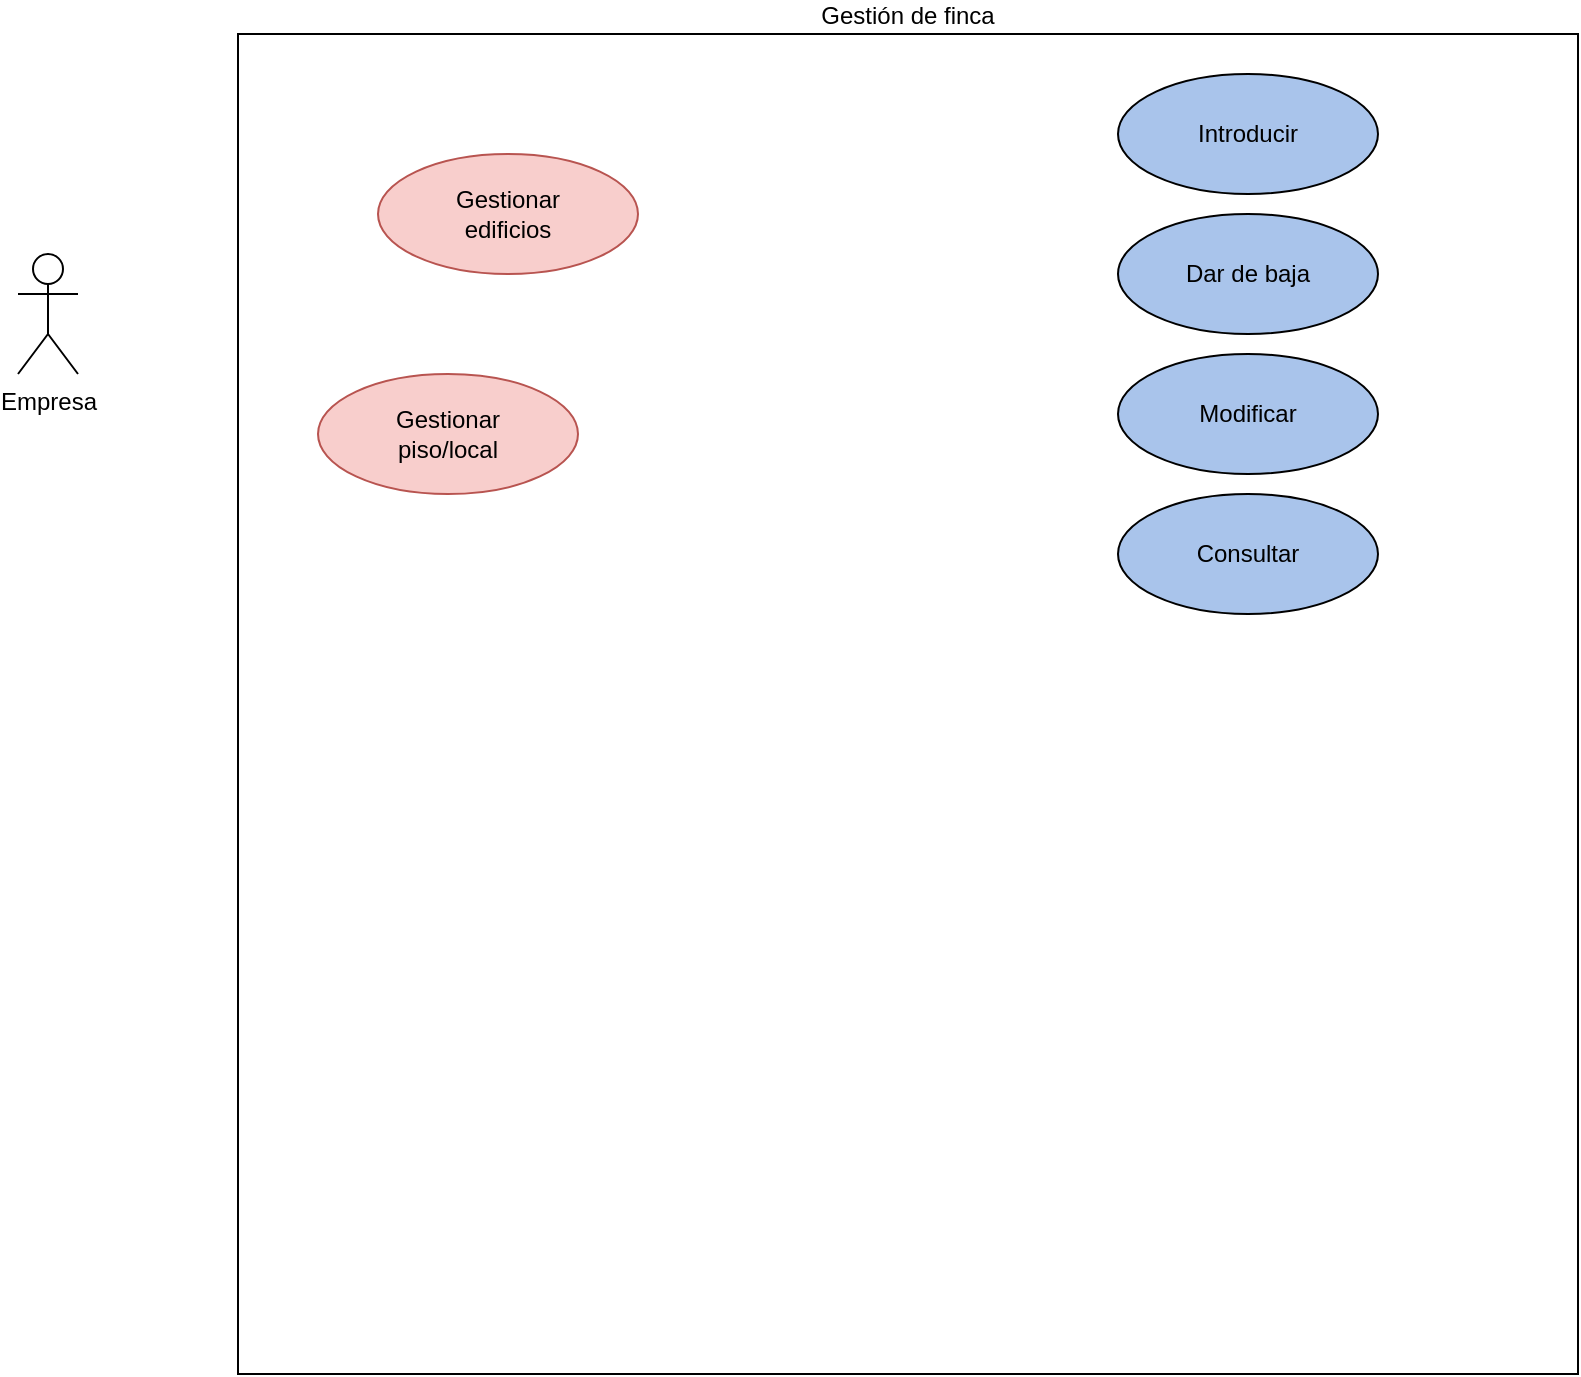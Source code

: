 <mxfile version="15.7.3" type="github">
  <diagram id="C5RBs43oDa-KdzZeNtuy" name="Page-1">
    <mxGraphModel dx="2183" dy="771" grid="1" gridSize="10" guides="1" tooltips="1" connect="1" arrows="1" fold="1" page="1" pageScale="1" pageWidth="827" pageHeight="1169" math="0" shadow="0">
      <root>
        <mxCell id="WIyWlLk6GJQsqaUBKTNV-0" />
        <mxCell id="WIyWlLk6GJQsqaUBKTNV-1" parent="WIyWlLk6GJQsqaUBKTNV-0" />
        <mxCell id="CCxpbM_6_cSvE4r4ky-L-30" value="Empresa" style="shape=umlActor;verticalLabelPosition=bottom;verticalAlign=top;html=1;outlineConnect=0;fontFamily=Helvetica;fillColor=none;" vertex="1" parent="WIyWlLk6GJQsqaUBKTNV-1">
          <mxGeometry x="-70" y="140" width="30" height="60" as="geometry" />
        </mxCell>
        <mxCell id="CCxpbM_6_cSvE4r4ky-L-31" value="&lt;div&gt;Introducir&lt;/div&gt;" style="ellipse;whiteSpace=wrap;html=1;fontFamily=Helvetica;fillColor=#A9C4EB;strokeColor=default;" vertex="1" parent="WIyWlLk6GJQsqaUBKTNV-1">
          <mxGeometry x="480" y="50" width="130" height="60" as="geometry" />
        </mxCell>
        <mxCell id="CCxpbM_6_cSvE4r4ky-L-32" value="Dar de baja" style="ellipse;whiteSpace=wrap;html=1;fontFamily=Helvetica;fillColor=#A9C4EB;strokeColor=default;" vertex="1" parent="WIyWlLk6GJQsqaUBKTNV-1">
          <mxGeometry x="480" y="120" width="130" height="60" as="geometry" />
        </mxCell>
        <mxCell id="CCxpbM_6_cSvE4r4ky-L-33" value="&lt;div&gt;Modificar&lt;/div&gt;" style="ellipse;whiteSpace=wrap;html=1;fontFamily=Helvetica;fillColor=#A9C4EB;strokeColor=default;" vertex="1" parent="WIyWlLk6GJQsqaUBKTNV-1">
          <mxGeometry x="480" y="190" width="130" height="60" as="geometry" />
        </mxCell>
        <mxCell id="CCxpbM_6_cSvE4r4ky-L-34" value="Consultar" style="ellipse;whiteSpace=wrap;html=1;fontFamily=Helvetica;fillColor=#A9C4EB;strokeColor=default;" vertex="1" parent="WIyWlLk6GJQsqaUBKTNV-1">
          <mxGeometry x="480" y="260" width="130" height="60" as="geometry" />
        </mxCell>
        <mxCell id="CCxpbM_6_cSvE4r4ky-L-35" value="&lt;div&gt;Gestión de finca&lt;/div&gt;" style="whiteSpace=wrap;html=1;aspect=fixed;fontFamily=Helvetica;strokeColor=default;fillColor=none;labelPosition=center;verticalLabelPosition=top;align=center;verticalAlign=bottom;" vertex="1" parent="WIyWlLk6GJQsqaUBKTNV-1">
          <mxGeometry x="40" y="30" width="670" height="670" as="geometry" />
        </mxCell>
        <mxCell id="CCxpbM_6_cSvE4r4ky-L-39" value="&lt;div&gt;Gestionar&lt;/div&gt;&lt;div&gt;edificios&lt;/div&gt;" style="ellipse;whiteSpace=wrap;html=1;fontFamily=Helvetica;fillColor=#f8cecc;strokeColor=#b85450;" vertex="1" parent="WIyWlLk6GJQsqaUBKTNV-1">
          <mxGeometry x="110" y="90" width="130" height="60" as="geometry" />
        </mxCell>
        <mxCell id="CCxpbM_6_cSvE4r4ky-L-40" value="&lt;div&gt;Gestionar&lt;/div&gt;&lt;div&gt;piso/local&lt;br&gt;&lt;/div&gt;" style="ellipse;whiteSpace=wrap;html=1;fontFamily=Helvetica;fillColor=#f8cecc;strokeColor=#b85450;" vertex="1" parent="WIyWlLk6GJQsqaUBKTNV-1">
          <mxGeometry x="80" y="200" width="130" height="60" as="geometry" />
        </mxCell>
      </root>
    </mxGraphModel>
  </diagram>
</mxfile>
